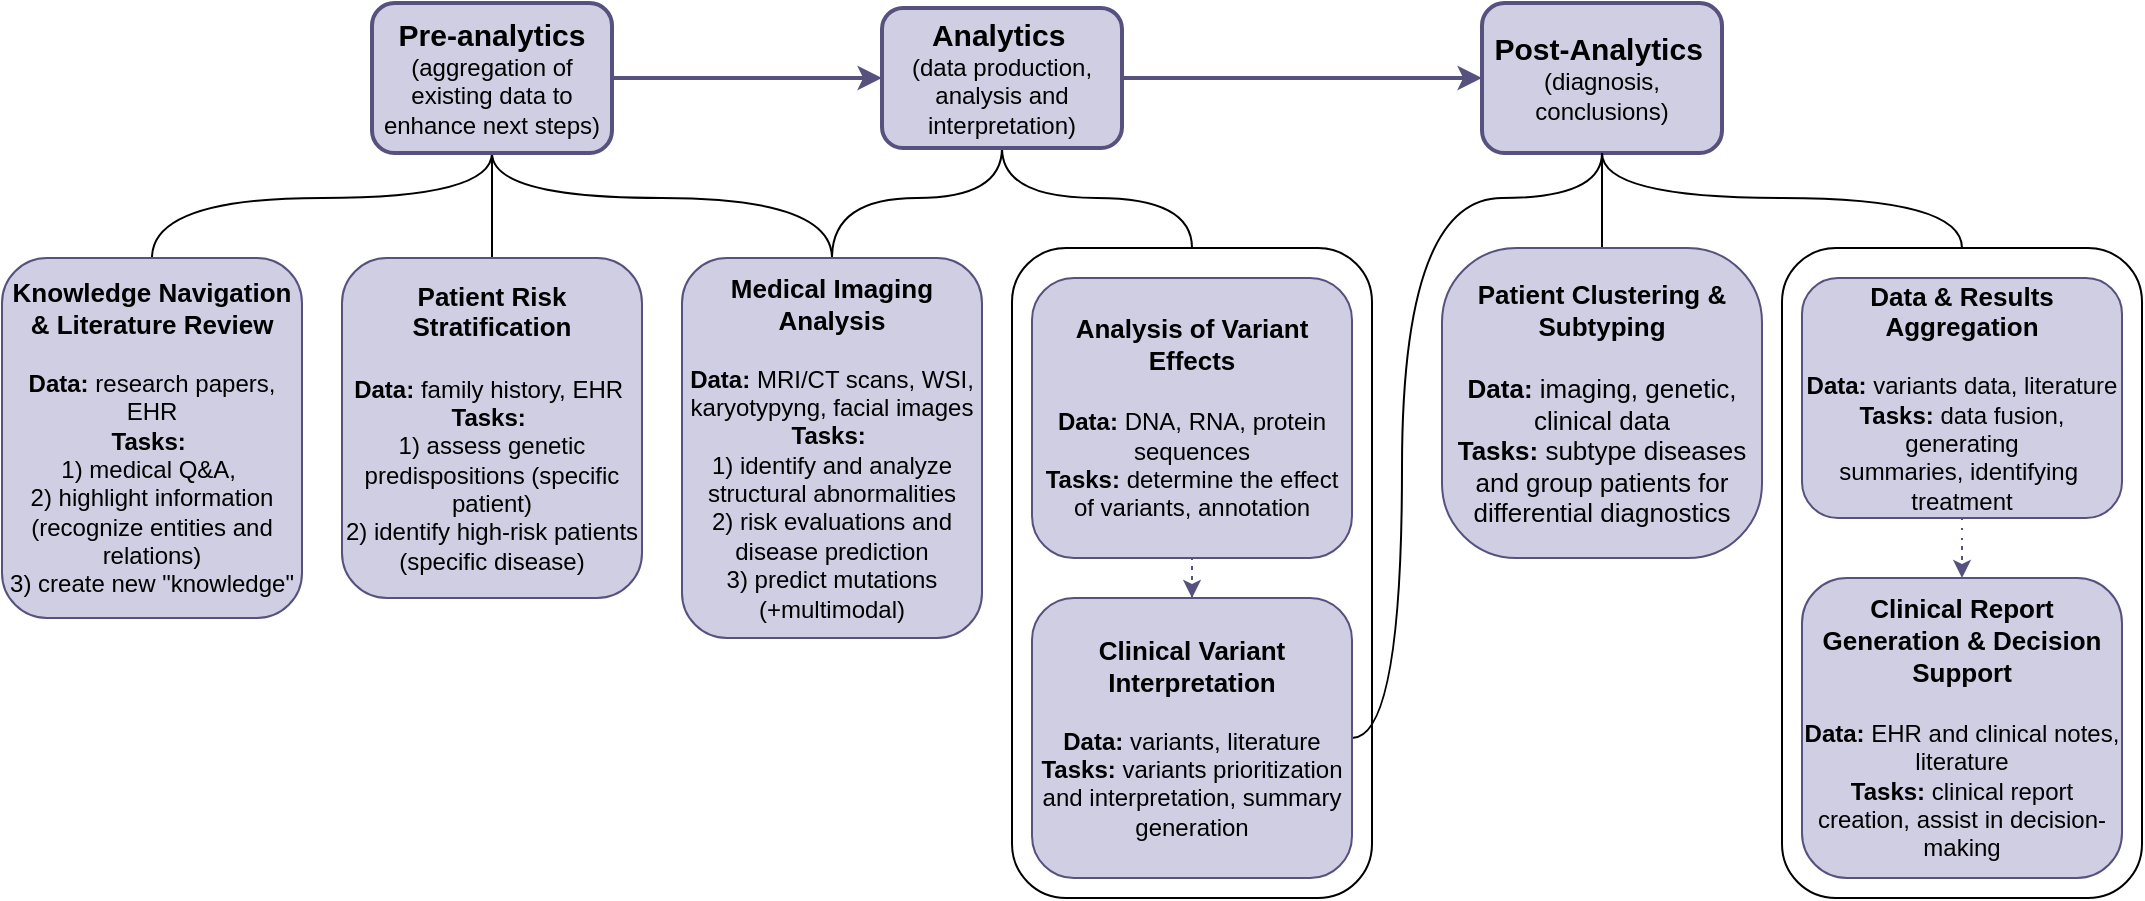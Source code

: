 <mxfile version="26.0.16">
  <diagram name="Страница — 1" id="fwt5VP9_LuxSjMWS_3RN">
    <mxGraphModel dx="819" dy="518" grid="1" gridSize="10" guides="1" tooltips="1" connect="1" arrows="1" fold="1" page="1" pageScale="1" pageWidth="827" pageHeight="1169" math="0" shadow="0">
      <root>
        <mxCell id="0" />
        <mxCell id="1" parent="0" />
        <mxCell id="c-9jadZp76EaY8ZEyJ3E-6" value="" style="rounded=1;whiteSpace=wrap;html=1;" parent="1" vertex="1">
          <mxGeometry x="625" y="775" width="180" height="325" as="geometry" />
        </mxCell>
        <mxCell id="TpK1FeLRTuoT0TB8oXf7-55" style="edgeStyle=orthogonalEdgeStyle;rounded=0;orthogonalLoop=1;jettySize=auto;html=1;curved=1;entryX=0;entryY=0.5;entryDx=0;entryDy=0;strokeWidth=2;exitX=1;exitY=0.5;exitDx=0;exitDy=0;fillColor=#d0cee2;strokeColor=#56517e;" parent="1" source="TpK1FeLRTuoT0TB8oXf7-56" target="TpK1FeLRTuoT0TB8oXf7-23" edge="1">
          <mxGeometry relative="1" as="geometry">
            <mxPoint x="550" y="570.0" as="targetPoint" />
            <Array as="points">
              <mxPoint x="510" y="690" />
              <mxPoint x="510" y="690" />
            </Array>
            <mxPoint x="720" y="530" as="sourcePoint" />
          </mxGeometry>
        </mxCell>
        <mxCell id="c-9jadZp76EaY8ZEyJ3E-15" style="edgeStyle=orthogonalEdgeStyle;rounded=0;orthogonalLoop=1;jettySize=auto;html=1;entryX=0.5;entryY=0;entryDx=0;entryDy=0;curved=1;endArrow=none;endFill=0;" parent="1" source="TpK1FeLRTuoT0TB8oXf7-23" target="c-9jadZp76EaY8ZEyJ3E-6" edge="1">
          <mxGeometry relative="1" as="geometry" />
        </mxCell>
        <mxCell id="c-9jadZp76EaY8ZEyJ3E-16" style="edgeStyle=orthogonalEdgeStyle;rounded=0;orthogonalLoop=1;jettySize=auto;html=1;entryX=0.5;entryY=0;entryDx=0;entryDy=0;curved=1;endArrow=none;endFill=0;exitX=0.5;exitY=1;exitDx=0;exitDy=0;" parent="1" source="TpK1FeLRTuoT0TB8oXf7-23" target="c-9jadZp76EaY8ZEyJ3E-5" edge="1">
          <mxGeometry relative="1" as="geometry">
            <Array as="points">
              <mxPoint x="620" y="750" />
              <mxPoint x="535" y="750" />
            </Array>
          </mxGeometry>
        </mxCell>
        <mxCell id="TpK1FeLRTuoT0TB8oXf7-23" value="&lt;b&gt;&lt;font style=&quot;font-size: 15px;&quot;&gt;Analytics&lt;/font&gt;&lt;/b&gt;&amp;nbsp;&lt;div&gt;(data production, analysis and interpretation)&lt;/div&gt;" style="whiteSpace=wrap;html=1;fillColor=#d0cee2;strokeColor=#56517e;rounded=1;strokeWidth=2;" parent="1" vertex="1">
          <mxGeometry x="560" y="655" width="120" height="70" as="geometry" />
        </mxCell>
        <mxCell id="gTUfnlAmde_yqJnRPA0G-3" style="edgeStyle=orthogonalEdgeStyle;rounded=0;orthogonalLoop=1;jettySize=auto;html=1;entryX=1;entryY=0.5;entryDx=0;entryDy=0;curved=1;endArrow=none;endFill=0;exitX=0.5;exitY=1;exitDx=0;exitDy=0;" parent="1" source="TpK1FeLRTuoT0TB8oXf7-38" target="c-9jadZp76EaY8ZEyJ3E-4" edge="1">
          <mxGeometry relative="1" as="geometry">
            <mxPoint x="960" y="730" as="sourcePoint" />
            <mxPoint x="795" y="1042.5" as="targetPoint" />
            <Array as="points">
              <mxPoint x="920" y="750" />
              <mxPoint x="820" y="750" />
              <mxPoint x="820" y="1020" />
            </Array>
          </mxGeometry>
        </mxCell>
        <mxCell id="TpK1FeLRTuoT0TB8oXf7-38" value="&lt;font style=&quot;font-size: 15px;&quot;&gt;&lt;b&gt;Post-Analytics&lt;/b&gt;&lt;/font&gt;&amp;nbsp;&lt;div&gt;(diagnosis, conclusions)&lt;/div&gt;" style="rounded=1;whiteSpace=wrap;html=1;fillColor=#d0cee2;strokeColor=#56517e;strokeWidth=2;" parent="1" vertex="1">
          <mxGeometry x="860" y="652.5" width="120" height="75" as="geometry" />
        </mxCell>
        <mxCell id="c-9jadZp76EaY8ZEyJ3E-2" style="edgeStyle=orthogonalEdgeStyle;rounded=0;orthogonalLoop=1;jettySize=auto;html=1;curved=1;endArrow=none;endFill=0;" parent="1" source="TpK1FeLRTuoT0TB8oXf7-56" target="c-9jadZp76EaY8ZEyJ3E-1" edge="1">
          <mxGeometry relative="1" as="geometry">
            <Array as="points">
              <mxPoint x="365" y="750" />
              <mxPoint x="195" y="750" />
            </Array>
          </mxGeometry>
        </mxCell>
        <mxCell id="c-9jadZp76EaY8ZEyJ3E-17" style="edgeStyle=orthogonalEdgeStyle;rounded=0;orthogonalLoop=1;jettySize=auto;html=1;entryX=0.5;entryY=0;entryDx=0;entryDy=0;curved=1;endArrow=none;endFill=0;strokeColor=default;targetPerimeterSpacing=1;shadow=0;flowAnimation=0;" parent="1" source="TpK1FeLRTuoT0TB8oXf7-56" target="TpK1FeLRTuoT0TB8oXf7-57" edge="1">
          <mxGeometry relative="1" as="geometry" />
        </mxCell>
        <mxCell id="sVOy7TMwBZB5xD0DAhsO-1" style="edgeStyle=orthogonalEdgeStyle;rounded=0;orthogonalLoop=1;jettySize=auto;html=1;entryX=0.5;entryY=0;entryDx=0;entryDy=0;curved=1;endArrow=none;endFill=0;exitX=0.5;exitY=1;exitDx=0;exitDy=0;" parent="1" source="TpK1FeLRTuoT0TB8oXf7-56" target="c-9jadZp76EaY8ZEyJ3E-5" edge="1">
          <mxGeometry relative="1" as="geometry">
            <Array as="points">
              <mxPoint x="365" y="750" />
              <mxPoint x="535" y="750" />
            </Array>
          </mxGeometry>
        </mxCell>
        <mxCell id="TpK1FeLRTuoT0TB8oXf7-56" value="&lt;b&gt;&lt;font style=&quot;font-size: 15px;&quot;&gt;Pre-analytics&lt;/font&gt;&lt;/b&gt;&lt;div&gt;&lt;font style=&quot;font-size: 12px;&quot;&gt;(aggregation of existing data to enhance next steps)&lt;/font&gt;&lt;/div&gt;" style="rounded=1;whiteSpace=wrap;html=1;fillColor=#d0cee2;strokeColor=#56517e;strokeWidth=2;" parent="1" vertex="1">
          <mxGeometry x="305" y="652.5" width="120" height="75" as="geometry" />
        </mxCell>
        <mxCell id="TpK1FeLRTuoT0TB8oXf7-57" value="&lt;div&gt;&lt;span style=&quot;font-size: 13px;&quot;&gt;&lt;b&gt;Patient Risk Stratification&lt;/b&gt;&lt;/span&gt;&lt;br&gt;&lt;/div&gt;&lt;div&gt;&lt;span style=&quot;font-size: 13px;&quot;&gt;&lt;b&gt;&lt;br&gt;&lt;/b&gt;&lt;/span&gt;&lt;/div&gt;&lt;div&gt;&lt;b&gt;Data:&lt;/b&gt;&amp;nbsp;&lt;span style=&quot;background-color: transparent;&quot;&gt;family history,&amp;nbsp;&lt;/span&gt;&lt;span style=&quot;background-color: transparent;&quot;&gt;EHR&amp;nbsp;&lt;/span&gt;&lt;/div&gt;&lt;div&gt;&lt;b&gt;Tasks:&amp;nbsp;&lt;/b&gt;&lt;/div&gt;&lt;div&gt;&lt;span style=&quot;background-color: transparent;&quot;&gt;1) assess genetic predispositions (specific patient)&lt;/span&gt;&lt;/div&gt;&lt;div&gt;&lt;span style=&quot;background-color: initial;&quot;&gt;2) identify high-risk patients (specific disease)&lt;br&gt;&lt;/span&gt;&lt;/div&gt;" style="whiteSpace=wrap;html=1;fillColor=#d0cee2;strokeColor=#56517e;rounded=1;" parent="1" vertex="1">
          <mxGeometry x="290" y="780" width="150" height="170" as="geometry" />
        </mxCell>
        <mxCell id="c-9jadZp76EaY8ZEyJ3E-1" value="&lt;span style=&quot;font-size: 13px;&quot;&gt;&lt;b&gt;Knowledge Navigation &amp;amp; Literature Review&lt;/b&gt;&lt;/span&gt;&lt;br&gt;&lt;div&gt;&lt;br&gt;&lt;/div&gt;&lt;div style=&quot;&quot;&gt;&lt;b&gt;Data:&lt;/b&gt;&amp;nbsp;&lt;span style=&quot;background-color: initial;&quot;&gt;research papers, EHR&lt;/span&gt;&lt;/div&gt;&lt;div style=&quot;&quot;&gt;&lt;span style=&quot;background-color: initial;&quot;&gt;&lt;b&gt;Tasks:&lt;/b&gt;&amp;nbsp;&lt;/span&gt;&lt;/div&gt;&lt;div style=&quot;&quot;&gt;&lt;span style=&quot;background-color: initial;&quot;&gt;1) medical Q&amp;amp;A,&amp;nbsp;&lt;/span&gt;&lt;/div&gt;&lt;div style=&quot;&quot;&gt;&lt;span style=&quot;background-color: initial;&quot;&gt;2) highlight information (recognize entities and relations)&lt;/span&gt;&lt;/div&gt;&lt;div style=&quot;&quot;&gt;&lt;span style=&quot;background-color: initial;&quot;&gt;3) create new &quot;knowledge&quot;&lt;/span&gt;&lt;/div&gt;" style="whiteSpace=wrap;html=1;fillColor=#d0cee2;strokeColor=#56517e;rounded=1;" parent="1" vertex="1">
          <mxGeometry x="120" y="780" width="150" height="180" as="geometry" />
        </mxCell>
        <mxCell id="m17yrZ3Qs6jVcu51XV9Z-5" style="edgeStyle=orthogonalEdgeStyle;rounded=0;orthogonalLoop=1;jettySize=auto;html=1;fillColor=#d0cee2;strokeColor=#56517e;dashed=1;dashPattern=1 4;" parent="1" source="c-9jadZp76EaY8ZEyJ3E-3" target="c-9jadZp76EaY8ZEyJ3E-4" edge="1">
          <mxGeometry relative="1" as="geometry" />
        </mxCell>
        <mxCell id="c-9jadZp76EaY8ZEyJ3E-3" value="&lt;div&gt;&lt;span style=&quot;font-size: 13px;&quot;&gt;&lt;b&gt;Analysis of Variant Effects&lt;/b&gt;&lt;/span&gt;&lt;/div&gt;&lt;div&gt;&lt;span style=&quot;font-size: 13px;&quot;&gt;&lt;b&gt;&lt;br&gt;&lt;/b&gt;&lt;/span&gt;&lt;/div&gt;&lt;div&gt;&lt;b&gt;Data:&lt;/b&gt;&amp;nbsp;DNA, RNA, protein sequences&lt;/div&gt;&lt;div&gt;&lt;b style=&quot;background-color: initial;&quot;&gt;Tasks:&lt;/b&gt;&lt;span style=&quot;background-color: initial;&quot;&gt;&amp;nbsp;&lt;/span&gt;&lt;span style=&quot;background-color: initial;&quot;&gt;determine the effect of variants,&amp;nbsp;&lt;/span&gt;&lt;span style=&quot;background-color: initial;&quot;&gt;annotation&lt;br&gt;&lt;/span&gt;&lt;/div&gt;" style="whiteSpace=wrap;html=1;fillColor=#d0cee2;strokeColor=#56517e;rounded=1;" parent="1" vertex="1">
          <mxGeometry x="635" y="790" width="160" height="140" as="geometry" />
        </mxCell>
        <mxCell id="c-9jadZp76EaY8ZEyJ3E-4" value="&lt;span style=&quot;font-size: 13px;&quot;&gt;&lt;b&gt;Clinical Variant Interpretation&lt;/b&gt;&lt;/span&gt;&lt;br&gt;&lt;div&gt;&lt;div&gt;&lt;br&gt;&lt;/div&gt;&lt;div&gt;&lt;b&gt;Data:&lt;/b&gt;&amp;nbsp;variants, literature&lt;/div&gt;&lt;div&gt;&lt;b&gt;Tasks:&lt;/b&gt;&amp;nbsp;variants prioritization and&amp;nbsp;&lt;span style=&quot;background-color: initial;&quot;&gt;interpretation, summary generation&lt;/span&gt;&lt;/div&gt;&lt;/div&gt;" style="whiteSpace=wrap;html=1;fillColor=#d0cee2;strokeColor=#56517e;rounded=1;" parent="1" vertex="1">
          <mxGeometry x="635" y="950" width="160" height="140" as="geometry" />
        </mxCell>
        <mxCell id="c-9jadZp76EaY8ZEyJ3E-5" value="&lt;span style=&quot;font-size: 13px;&quot;&gt;&lt;b&gt;Medical Imaging Analysis&lt;/b&gt;&lt;/span&gt;&lt;br&gt;&lt;div&gt;&lt;div&gt;&lt;br&gt;&lt;/div&gt;&lt;div&gt;&lt;b&gt;Data:&lt;/b&gt;&amp;nbsp;MRI/CT scans, WSI, karyotypyng, facial images&lt;/div&gt;&lt;div&gt;&lt;b&gt;Tasks:&lt;/b&gt;&amp;nbsp;&lt;/div&gt;&lt;div&gt;1) identify and analyze structural abnormalities&lt;/div&gt;&lt;div&gt;2) risk evaluations and disease prediction&lt;/div&gt;&lt;/div&gt;&lt;div&gt;3) predict mutations (+multimodal)&lt;/div&gt;" style="whiteSpace=wrap;html=1;fillColor=#d0cee2;strokeColor=#56517e;rounded=1;" parent="1" vertex="1">
          <mxGeometry x="460" y="780" width="150" height="190" as="geometry" />
        </mxCell>
        <mxCell id="c-9jadZp76EaY8ZEyJ3E-18" style="edgeStyle=orthogonalEdgeStyle;rounded=0;orthogonalLoop=1;jettySize=auto;html=1;curved=1;entryX=0;entryY=0.5;entryDx=0;entryDy=0;strokeWidth=2;exitX=1;exitY=0.5;exitDx=0;exitDy=0;fillColor=#d0cee2;strokeColor=#56517e;" parent="1" source="TpK1FeLRTuoT0TB8oXf7-23" target="TpK1FeLRTuoT0TB8oXf7-38" edge="1">
          <mxGeometry relative="1" as="geometry">
            <mxPoint x="880" y="680" as="targetPoint" />
            <Array as="points">
              <mxPoint x="780" y="690" />
              <mxPoint x="780" y="690" />
            </Array>
            <mxPoint x="670" y="680" as="sourcePoint" />
          </mxGeometry>
        </mxCell>
        <mxCell id="m17yrZ3Qs6jVcu51XV9Z-6" value="" style="rounded=1;whiteSpace=wrap;html=1;" parent="1" vertex="1">
          <mxGeometry x="1010" y="775" width="180" height="325" as="geometry" />
        </mxCell>
        <mxCell id="m17yrZ3Qs6jVcu51XV9Z-7" style="edgeStyle=orthogonalEdgeStyle;rounded=0;orthogonalLoop=1;jettySize=auto;html=1;entryX=0.5;entryY=0;entryDx=0;entryDy=0;curved=1;endArrow=none;endFill=0;exitX=0.5;exitY=1;exitDx=0;exitDy=0;" parent="1" source="TpK1FeLRTuoT0TB8oXf7-38" target="m17yrZ3Qs6jVcu51XV9Z-6" edge="1">
          <mxGeometry relative="1" as="geometry">
            <mxPoint x="960" y="720" as="sourcePoint" />
            <Array as="points">
              <mxPoint x="920" y="750" />
              <mxPoint x="1100" y="750" />
            </Array>
          </mxGeometry>
        </mxCell>
        <mxCell id="m17yrZ3Qs6jVcu51XV9Z-8" style="edgeStyle=orthogonalEdgeStyle;rounded=0;orthogonalLoop=1;jettySize=auto;html=1;entryX=0.5;entryY=0;entryDx=0;entryDy=0;curved=1;endArrow=none;endFill=0;exitX=0.5;exitY=1;exitDx=0;exitDy=0;" parent="1" source="TpK1FeLRTuoT0TB8oXf7-38" target="m17yrZ3Qs6jVcu51XV9Z-12" edge="1">
          <mxGeometry relative="1" as="geometry">
            <Array as="points">
              <mxPoint x="920" y="740" />
              <mxPoint x="920" y="740" />
            </Array>
            <mxPoint x="960" y="720" as="sourcePoint" />
          </mxGeometry>
        </mxCell>
        <mxCell id="m17yrZ3Qs6jVcu51XV9Z-9" style="edgeStyle=orthogonalEdgeStyle;rounded=0;orthogonalLoop=1;jettySize=auto;html=1;fillColor=#d0cee2;strokeColor=#56517e;dashed=1;dashPattern=1 4;" parent="1" source="m17yrZ3Qs6jVcu51XV9Z-10" target="m17yrZ3Qs6jVcu51XV9Z-11" edge="1">
          <mxGeometry relative="1" as="geometry" />
        </mxCell>
        <mxCell id="m17yrZ3Qs6jVcu51XV9Z-10" value="&lt;span style=&quot;font-size: 13px;&quot;&gt;&lt;b&gt;Data &amp;amp; Results Aggregation&lt;/b&gt;&lt;/span&gt;&lt;br&gt;&lt;div&gt;&lt;div&gt;&lt;br&gt;&lt;/div&gt;&lt;div&gt;&lt;b&gt;Data:&lt;/b&gt;&amp;nbsp;variants data, literature&lt;/div&gt;&lt;div&gt;&lt;b&gt;Tasks:&lt;/b&gt;&amp;nbsp;data fusion, generating summaries,&amp;nbsp;identifying&amp;nbsp; treatment&lt;/div&gt;&lt;/div&gt;" style="whiteSpace=wrap;html=1;fillColor=#d0cee2;strokeColor=#56517e;rounded=1;" parent="1" vertex="1">
          <mxGeometry x="1020" y="790" width="160" height="120" as="geometry" />
        </mxCell>
        <mxCell id="m17yrZ3Qs6jVcu51XV9Z-11" value="&lt;span style=&quot;font-size: 13px;&quot;&gt;&lt;b&gt;Clinical Report Generation &amp;amp; Decision Support&lt;/b&gt;&lt;/span&gt;&lt;br&gt;&lt;div style=&quot;&quot;&gt;&lt;div style=&quot;font-size: 13px;&quot;&gt;&lt;br&gt;&lt;/div&gt;&lt;div style=&quot;&quot;&gt;&lt;font style=&quot;font-size: 12px;&quot;&gt;&lt;b style=&quot;&quot;&gt;Data:&lt;/b&gt;&amp;nbsp;EHR and clinical notes, literature&lt;/font&gt;&lt;/div&gt;&lt;div style=&quot;&quot;&gt;&lt;font style=&quot;font-size: 12px;&quot;&gt;&lt;b style=&quot;&quot;&gt;Tasks:&lt;/b&gt;&amp;nbsp;clinical report creation, assist in decision-making&lt;/font&gt;&lt;/div&gt;&lt;/div&gt;" style="whiteSpace=wrap;html=1;fillColor=#d0cee2;strokeColor=#56517e;rounded=1;" parent="1" vertex="1">
          <mxGeometry x="1020" y="940" width="160" height="150" as="geometry" />
        </mxCell>
        <mxCell id="m17yrZ3Qs6jVcu51XV9Z-12" value="&lt;span style=&quot;font-size: 13px;&quot;&gt;&lt;b&gt;Patient Clustering &amp;amp; Subtyping&lt;/b&gt;&lt;/span&gt;&lt;br&gt;&lt;div style=&quot;font-size: 13px;&quot;&gt;&lt;div&gt;&lt;br&gt;&lt;/div&gt;&lt;div&gt;&lt;b&gt;Data:&lt;/b&gt;&amp;nbsp;imaging, genetic, clinical data&lt;/div&gt;&lt;div&gt;&lt;b&gt;Tasks:&lt;/b&gt;&amp;nbsp;subtype diseases and group patients for differential diagnostics&lt;/div&gt;&lt;/div&gt;" style="whiteSpace=wrap;html=1;fillColor=#d0cee2;strokeColor=#56517e;rounded=1;arcSize=24;" parent="1" vertex="1">
          <mxGeometry x="840" y="775" width="160" height="155" as="geometry" />
        </mxCell>
      </root>
    </mxGraphModel>
  </diagram>
</mxfile>
